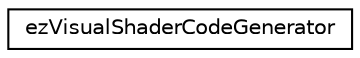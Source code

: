 digraph "Graphical Class Hierarchy"
{
 // LATEX_PDF_SIZE
  edge [fontname="Helvetica",fontsize="10",labelfontname="Helvetica",labelfontsize="10"];
  node [fontname="Helvetica",fontsize="10",shape=record];
  rankdir="LR";
  Node0 [label="ezVisualShaderCodeGenerator",height=0.2,width=0.4,color="black", fillcolor="white", style="filled",URL="$dd/d0b/classez_visual_shader_code_generator.htm",tooltip=" "];
}
